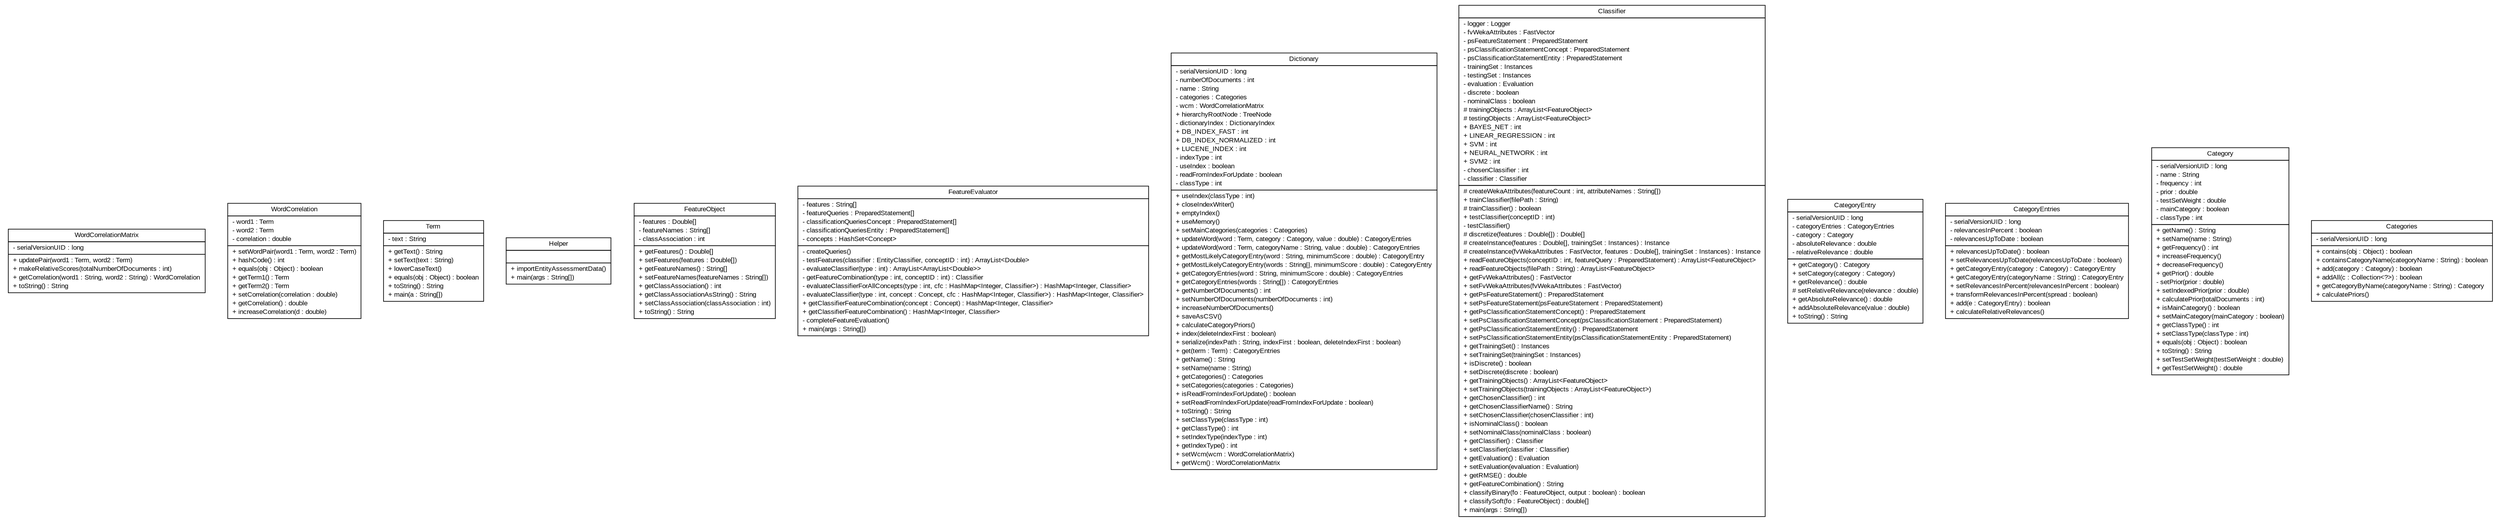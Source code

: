 #!/usr/local/bin/dot
#
# Class diagram 
# Generated by UMLGraph version 5.2 (http://www.umlgraph.org/)
#

digraph G {
	edge [fontname="arial",fontsize=10,labelfontname="arial",labelfontsize=10];
	node [fontname="arial",fontsize=10,shape=plaintext];
	nodesep=0.25;
	ranksep=0.5;
	// tud.iir.classification.WordCorrelationMatrix
	c0 [label=<<table title="tud.iir.classification.WordCorrelationMatrix" border="0" cellborder="1" cellspacing="0" cellpadding="2" port="p" href="./WordCorrelationMatrix.html">
		<tr><td><table border="0" cellspacing="0" cellpadding="1">
<tr><td align="center" balign="center"> WordCorrelationMatrix </td></tr>
		</table></td></tr>
		<tr><td><table border="0" cellspacing="0" cellpadding="1">
<tr><td align="left" balign="left"> - serialVersionUID : long </td></tr>
		</table></td></tr>
		<tr><td><table border="0" cellspacing="0" cellpadding="1">
<tr><td align="left" balign="left"> + updatePair(word1 : Term, word2 : Term) </td></tr>
<tr><td align="left" balign="left"> + makeRelativeScores(totalNumberOfDocuments : int) </td></tr>
<tr><td align="left" balign="left"> + getCorrelation(word1 : String, word2 : String) : WordCorrelation </td></tr>
<tr><td align="left" balign="left"> + toString() : String </td></tr>
		</table></td></tr>
		</table>>, fontname="arial", fontcolor="black", fontsize=10.0];
	// tud.iir.classification.WordCorrelation
	c1 [label=<<table title="tud.iir.classification.WordCorrelation" border="0" cellborder="1" cellspacing="0" cellpadding="2" port="p" href="./WordCorrelation.html">
		<tr><td><table border="0" cellspacing="0" cellpadding="1">
<tr><td align="center" balign="center"> WordCorrelation </td></tr>
		</table></td></tr>
		<tr><td><table border="0" cellspacing="0" cellpadding="1">
<tr><td align="left" balign="left"> - word1 : Term </td></tr>
<tr><td align="left" balign="left"> - word2 : Term </td></tr>
<tr><td align="left" balign="left"> - correlation : double </td></tr>
		</table></td></tr>
		<tr><td><table border="0" cellspacing="0" cellpadding="1">
<tr><td align="left" balign="left"> + setWordPair(word1 : Term, word2 : Term) </td></tr>
<tr><td align="left" balign="left"> + hashCode() : int </td></tr>
<tr><td align="left" balign="left"> + equals(obj : Object) : boolean </td></tr>
<tr><td align="left" balign="left"> + getTerm1() : Term </td></tr>
<tr><td align="left" balign="left"> + getTerm2() : Term </td></tr>
<tr><td align="left" balign="left"> + setCorrelation(correlation : double) </td></tr>
<tr><td align="left" balign="left"> + getCorrelation() : double </td></tr>
<tr><td align="left" balign="left"> + increaseCorrelation(d : double) </td></tr>
		</table></td></tr>
		</table>>, fontname="arial", fontcolor="black", fontsize=10.0];
	// tud.iir.classification.Term
	c2 [label=<<table title="tud.iir.classification.Term" border="0" cellborder="1" cellspacing="0" cellpadding="2" port="p" href="./Term.html">
		<tr><td><table border="0" cellspacing="0" cellpadding="1">
<tr><td align="center" balign="center"> Term </td></tr>
		</table></td></tr>
		<tr><td><table border="0" cellspacing="0" cellpadding="1">
<tr><td align="left" balign="left"> - text : String </td></tr>
		</table></td></tr>
		<tr><td><table border="0" cellspacing="0" cellpadding="1">
<tr><td align="left" balign="left"> + getText() : String </td></tr>
<tr><td align="left" balign="left"> + setText(text : String) </td></tr>
<tr><td align="left" balign="left"> + lowerCaseText() </td></tr>
<tr><td align="left" balign="left"> + equals(obj : Object) : boolean </td></tr>
<tr><td align="left" balign="left"> + toString() : String </td></tr>
<tr><td align="left" balign="left"> + main(a : String[]) </td></tr>
		</table></td></tr>
		</table>>, fontname="arial", fontcolor="black", fontsize=10.0];
	// tud.iir.classification.Helper
	c3 [label=<<table title="tud.iir.classification.Helper" border="0" cellborder="1" cellspacing="0" cellpadding="2" port="p" href="./Helper.html">
		<tr><td><table border="0" cellspacing="0" cellpadding="1">
<tr><td align="center" balign="center"> Helper </td></tr>
		</table></td></tr>
		<tr><td><table border="0" cellspacing="0" cellpadding="1">
<tr><td align="left" balign="left">  </td></tr>
		</table></td></tr>
		<tr><td><table border="0" cellspacing="0" cellpadding="1">
<tr><td align="left" balign="left"> + importEntityAssessmentData() </td></tr>
<tr><td align="left" balign="left"> + main(args : String[]) </td></tr>
		</table></td></tr>
		</table>>, fontname="arial", fontcolor="black", fontsize=10.0];
	// tud.iir.classification.FeatureObject
	c4 [label=<<table title="tud.iir.classification.FeatureObject" border="0" cellborder="1" cellspacing="0" cellpadding="2" port="p" href="./FeatureObject.html">
		<tr><td><table border="0" cellspacing="0" cellpadding="1">
<tr><td align="center" balign="center"> FeatureObject </td></tr>
		</table></td></tr>
		<tr><td><table border="0" cellspacing="0" cellpadding="1">
<tr><td align="left" balign="left"> - features : Double[] </td></tr>
<tr><td align="left" balign="left"> - featureNames : String[] </td></tr>
<tr><td align="left" balign="left"> - classAssociation : int </td></tr>
		</table></td></tr>
		<tr><td><table border="0" cellspacing="0" cellpadding="1">
<tr><td align="left" balign="left"> + getFeatures() : Double[] </td></tr>
<tr><td align="left" balign="left"> + setFeatures(features : Double[]) </td></tr>
<tr><td align="left" balign="left"> + getFeatureNames() : String[] </td></tr>
<tr><td align="left" balign="left"> + setFeatureNames(featureNames : String[]) </td></tr>
<tr><td align="left" balign="left"> + getClassAssociation() : int </td></tr>
<tr><td align="left" balign="left"> + getClassAssociationAsString() : String </td></tr>
<tr><td align="left" balign="left"> + setClassAssociation(classAssociation : int) </td></tr>
<tr><td align="left" balign="left"> + toString() : String </td></tr>
		</table></td></tr>
		</table>>, fontname="arial", fontcolor="black", fontsize=10.0];
	// tud.iir.classification.FeatureEvaluator
	c5 [label=<<table title="tud.iir.classification.FeatureEvaluator" border="0" cellborder="1" cellspacing="0" cellpadding="2" port="p" href="./FeatureEvaluator.html">
		<tr><td><table border="0" cellspacing="0" cellpadding="1">
<tr><td align="center" balign="center"> FeatureEvaluator </td></tr>
		</table></td></tr>
		<tr><td><table border="0" cellspacing="0" cellpadding="1">
<tr><td align="left" balign="left"> - features : String[] </td></tr>
<tr><td align="left" balign="left"> - featureQueries : PreparedStatement[] </td></tr>
<tr><td align="left" balign="left"> - classificationQueriesConcept : PreparedStatement[] </td></tr>
<tr><td align="left" balign="left"> - classificationQueriesEntity : PreparedStatement[] </td></tr>
<tr><td align="left" balign="left"> - concepts : HashSet&lt;Concept&gt; </td></tr>
		</table></td></tr>
		<tr><td><table border="0" cellspacing="0" cellpadding="1">
<tr><td align="left" balign="left"> - createQueries() </td></tr>
<tr><td align="left" balign="left"> - testFeatures(classifier : EntityClassifier, conceptID : int) : ArrayList&lt;Double&gt; </td></tr>
<tr><td align="left" balign="left"> - evaluateClassifier(type : int) : ArrayList&lt;ArrayList&lt;Double&gt;&gt; </td></tr>
<tr><td align="left" balign="left"> - getFeatureCombination(type : int, conceptID : int) : Classifier </td></tr>
<tr><td align="left" balign="left"> - evaluateClassifierForAllConcepts(type : int, cfc : HashMap&lt;Integer, Classifier&gt;) : HashMap&lt;Integer, Classifier&gt; </td></tr>
<tr><td align="left" balign="left"> - evaluateClassifier(type : int, concept : Concept, cfc : HashMap&lt;Integer, Classifier&gt;) : HashMap&lt;Integer, Classifier&gt; </td></tr>
<tr><td align="left" balign="left"> + getClassifierFeatureCombination(concept : Concept) : HashMap&lt;Integer, Classifier&gt; </td></tr>
<tr><td align="left" balign="left"> + getClassifierFeatureCombination() : HashMap&lt;Integer, Classifier&gt; </td></tr>
<tr><td align="left" balign="left"> - completeFeatureEvaluation() </td></tr>
<tr><td align="left" balign="left"> + main(args : String[]) </td></tr>
		</table></td></tr>
		</table>>, fontname="arial", fontcolor="black", fontsize=10.0];
	// tud.iir.classification.Dictionary
	c6 [label=<<table title="tud.iir.classification.Dictionary" border="0" cellborder="1" cellspacing="0" cellpadding="2" port="p" href="./Dictionary.html">
		<tr><td><table border="0" cellspacing="0" cellpadding="1">
<tr><td align="center" balign="center"> Dictionary </td></tr>
		</table></td></tr>
		<tr><td><table border="0" cellspacing="0" cellpadding="1">
<tr><td align="left" balign="left"> - serialVersionUID : long </td></tr>
<tr><td align="left" balign="left"> - numberOfDocuments : int </td></tr>
<tr><td align="left" balign="left"> - name : String </td></tr>
<tr><td align="left" balign="left"> - categories : Categories </td></tr>
<tr><td align="left" balign="left"> - wcm : WordCorrelationMatrix </td></tr>
<tr><td align="left" balign="left"> + hierarchyRootNode : TreeNode </td></tr>
<tr><td align="left" balign="left"> - dictionaryIndex : DictionaryIndex </td></tr>
<tr><td align="left" balign="left"> + DB_INDEX_FAST : int </td></tr>
<tr><td align="left" balign="left"> + DB_INDEX_NORMALIZED : int </td></tr>
<tr><td align="left" balign="left"> + LUCENE_INDEX : int </td></tr>
<tr><td align="left" balign="left"> - indexType : int </td></tr>
<tr><td align="left" balign="left"> - useIndex : boolean </td></tr>
<tr><td align="left" balign="left"> - readFromIndexForUpdate : boolean </td></tr>
<tr><td align="left" balign="left"> - classType : int </td></tr>
		</table></td></tr>
		<tr><td><table border="0" cellspacing="0" cellpadding="1">
<tr><td align="left" balign="left"> + useIndex(classType : int) </td></tr>
<tr><td align="left" balign="left"> + closeIndexWriter() </td></tr>
<tr><td align="left" balign="left"> + emptyIndex() </td></tr>
<tr><td align="left" balign="left"> + useMemory() </td></tr>
<tr><td align="left" balign="left"> + setMainCategories(categories : Categories) </td></tr>
<tr><td align="left" balign="left"> + updateWord(word : Term, category : Category, value : double) : CategoryEntries </td></tr>
<tr><td align="left" balign="left"> + updateWord(word : Term, categoryName : String, value : double) : CategoryEntries </td></tr>
<tr><td align="left" balign="left"> + getMostLikelyCategoryEntry(word : String, minimumScore : double) : CategoryEntry </td></tr>
<tr><td align="left" balign="left"> + getMostLikelyCategoryEntry(words : String[], minimumScore : double) : CategoryEntry </td></tr>
<tr><td align="left" balign="left"> + getCategoryEntries(word : String, minimumScore : double) : CategoryEntries </td></tr>
<tr><td align="left" balign="left"> + getCategoryEntries(words : String[]) : CategoryEntries </td></tr>
<tr><td align="left" balign="left"> + getNumberOfDocuments() : int </td></tr>
<tr><td align="left" balign="left"> + setNumberOfDocuments(numberOfDocuments : int) </td></tr>
<tr><td align="left" balign="left"> + increaseNumberOfDocuments() </td></tr>
<tr><td align="left" balign="left"> + saveAsCSV() </td></tr>
<tr><td align="left" balign="left"> + calculateCategoryPriors() </td></tr>
<tr><td align="left" balign="left"> + index(deleteIndexFirst : boolean) </td></tr>
<tr><td align="left" balign="left"> + serialize(indexPath : String, indexFirst : boolean, deleteIndexFirst : boolean) </td></tr>
<tr><td align="left" balign="left"> + get(term : Term) : CategoryEntries </td></tr>
<tr><td align="left" balign="left"> + getName() : String </td></tr>
<tr><td align="left" balign="left"> + setName(name : String) </td></tr>
<tr><td align="left" balign="left"> + getCategories() : Categories </td></tr>
<tr><td align="left" balign="left"> + setCategories(categories : Categories) </td></tr>
<tr><td align="left" balign="left"> + isReadFromIndexForUpdate() : boolean </td></tr>
<tr><td align="left" balign="left"> + setReadFromIndexForUpdate(readFromIndexForUpdate : boolean) </td></tr>
<tr><td align="left" balign="left"> + toString() : String </td></tr>
<tr><td align="left" balign="left"> + setClassType(classType : int) </td></tr>
<tr><td align="left" balign="left"> + getClassType() : int </td></tr>
<tr><td align="left" balign="left"> + setIndexType(indexType : int) </td></tr>
<tr><td align="left" balign="left"> + getIndexType() : int </td></tr>
<tr><td align="left" balign="left"> + setWcm(wcm : WordCorrelationMatrix) </td></tr>
<tr><td align="left" balign="left"> + getWcm() : WordCorrelationMatrix </td></tr>
		</table></td></tr>
		</table>>, fontname="arial", fontcolor="black", fontsize=10.0];
	// tud.iir.classification.Classifier
	c7 [label=<<table title="tud.iir.classification.Classifier" border="0" cellborder="1" cellspacing="0" cellpadding="2" port="p" href="./Classifier.html">
		<tr><td><table border="0" cellspacing="0" cellpadding="1">
<tr><td align="center" balign="center"> Classifier </td></tr>
		</table></td></tr>
		<tr><td><table border="0" cellspacing="0" cellpadding="1">
<tr><td align="left" balign="left"> - logger : Logger </td></tr>
<tr><td align="left" balign="left"> - fvWekaAttributes : FastVector </td></tr>
<tr><td align="left" balign="left"> - psFeatureStatement : PreparedStatement </td></tr>
<tr><td align="left" balign="left"> - psClassificationStatementConcept : PreparedStatement </td></tr>
<tr><td align="left" balign="left"> - psClassificationStatementEntity : PreparedStatement </td></tr>
<tr><td align="left" balign="left"> - trainingSet : Instances </td></tr>
<tr><td align="left" balign="left"> - testingSet : Instances </td></tr>
<tr><td align="left" balign="left"> - evaluation : Evaluation </td></tr>
<tr><td align="left" balign="left"> - discrete : boolean </td></tr>
<tr><td align="left" balign="left"> - nominalClass : boolean </td></tr>
<tr><td align="left" balign="left"> # trainingObjects : ArrayList&lt;FeatureObject&gt; </td></tr>
<tr><td align="left" balign="left"> # testingObjects : ArrayList&lt;FeatureObject&gt; </td></tr>
<tr><td align="left" balign="left"> + BAYES_NET : int </td></tr>
<tr><td align="left" balign="left"> + LINEAR_REGRESSION : int </td></tr>
<tr><td align="left" balign="left"> + SVM : int </td></tr>
<tr><td align="left" balign="left"> + NEURAL_NETWORK : int </td></tr>
<tr><td align="left" balign="left"> + SVM2 : int </td></tr>
<tr><td align="left" balign="left"> - chosenClassifier : int </td></tr>
<tr><td align="left" balign="left"> - classifier : Classifier </td></tr>
		</table></td></tr>
		<tr><td><table border="0" cellspacing="0" cellpadding="1">
<tr><td align="left" balign="left"> # createWekaAttributes(featureCount : int, attributeNames : String[]) </td></tr>
<tr><td align="left" balign="left"> + trainClassifier(filePath : String) </td></tr>
<tr><td align="left" balign="left"> # trainClassifier() : boolean </td></tr>
<tr><td align="left" balign="left"> + testClassifier(conceptID : int) </td></tr>
<tr><td align="left" balign="left"> - testClassifier() </td></tr>
<tr><td align="left" balign="left"> # discretize(features : Double[]) : Double[] </td></tr>
<tr><td align="left" balign="left"> # createInstance(features : Double[], trainingSet : Instances) : Instance </td></tr>
<tr><td align="left" balign="left"> # createInstance(fvWekaAttributes : FastVector, features : Double[], trainingSet : Instances) : Instance </td></tr>
<tr><td align="left" balign="left"> + readFeatureObjects(conceptID : int, featureQuery : PreparedStatement) : ArrayList&lt;FeatureObject&gt; </td></tr>
<tr><td align="left" balign="left"> + readFeatureObjects(filePath : String) : ArrayList&lt;FeatureObject&gt; </td></tr>
<tr><td align="left" balign="left"> + getFvWekaAttributes() : FastVector </td></tr>
<tr><td align="left" balign="left"> + setFvWekaAttributes(fvWekaAttributes : FastVector) </td></tr>
<tr><td align="left" balign="left"> + getPsFeatureStatement() : PreparedStatement </td></tr>
<tr><td align="left" balign="left"> + setPsFeatureStatement(psFeatureStatement : PreparedStatement) </td></tr>
<tr><td align="left" balign="left"> + getPsClassificationStatementConcept() : PreparedStatement </td></tr>
<tr><td align="left" balign="left"> + setPsClassificationStatementConcept(psClassificationStatement : PreparedStatement) </td></tr>
<tr><td align="left" balign="left"> + getPsClassificationStatementEntity() : PreparedStatement </td></tr>
<tr><td align="left" balign="left"> + setPsClassificationStatementEntity(psClassificationStatementEntity : PreparedStatement) </td></tr>
<tr><td align="left" balign="left"> + getTrainingSet() : Instances </td></tr>
<tr><td align="left" balign="left"> + setTrainingSet(trainingSet : Instances) </td></tr>
<tr><td align="left" balign="left"> + isDiscrete() : boolean </td></tr>
<tr><td align="left" balign="left"> + setDiscrete(discrete : boolean) </td></tr>
<tr><td align="left" balign="left"> + getTrainingObjects() : ArrayList&lt;FeatureObject&gt; </td></tr>
<tr><td align="left" balign="left"> + setTrainingObjects(trainingObjects : ArrayList&lt;FeatureObject&gt;) </td></tr>
<tr><td align="left" balign="left"> + getChosenClassifier() : int </td></tr>
<tr><td align="left" balign="left"> + getChosenClassifierName() : String </td></tr>
<tr><td align="left" balign="left"> + setChosenClassifier(chosenClassifier : int) </td></tr>
<tr><td align="left" balign="left"> + isNominalClass() : boolean </td></tr>
<tr><td align="left" balign="left"> + setNominalClass(nominalClass : boolean) </td></tr>
<tr><td align="left" balign="left"> + getClassifier() : Classifier </td></tr>
<tr><td align="left" balign="left"> + setClassifier(classifier : Classifier) </td></tr>
<tr><td align="left" balign="left"> + getEvaluation() : Evaluation </td></tr>
<tr><td align="left" balign="left"> + setEvaluation(evaluation : Evaluation) </td></tr>
<tr><td align="left" balign="left"> + getRMSE() : double </td></tr>
<tr><td align="left" balign="left"> + getFeatureCombination() : String </td></tr>
<tr><td align="left" balign="left"> + classifyBinary(fo : FeatureObject, output : boolean) : boolean </td></tr>
<tr><td align="left" balign="left"> + classifySoft(fo : FeatureObject) : double[] </td></tr>
<tr><td align="left" balign="left"> + main(args : String[]) </td></tr>
		</table></td></tr>
		</table>>, fontname="arial", fontcolor="black", fontsize=10.0];
	// tud.iir.classification.CategoryEntry
	c8 [label=<<table title="tud.iir.classification.CategoryEntry" border="0" cellborder="1" cellspacing="0" cellpadding="2" port="p" href="./CategoryEntry.html">
		<tr><td><table border="0" cellspacing="0" cellpadding="1">
<tr><td align="center" balign="center"> CategoryEntry </td></tr>
		</table></td></tr>
		<tr><td><table border="0" cellspacing="0" cellpadding="1">
<tr><td align="left" balign="left"> - serialVersionUID : long </td></tr>
<tr><td align="left" balign="left"> - categoryEntries : CategoryEntries </td></tr>
<tr><td align="left" balign="left"> - category : Category </td></tr>
<tr><td align="left" balign="left"> - absoluteRelevance : double </td></tr>
<tr><td align="left" balign="left"> - relativeRelevance : double </td></tr>
		</table></td></tr>
		<tr><td><table border="0" cellspacing="0" cellpadding="1">
<tr><td align="left" balign="left"> + getCategory() : Category </td></tr>
<tr><td align="left" balign="left"> + setCategory(category : Category) </td></tr>
<tr><td align="left" balign="left"> + getRelevance() : double </td></tr>
<tr><td align="left" balign="left"> # setRelativeRelevance(relevance : double) </td></tr>
<tr><td align="left" balign="left"> + getAbsoluteRelevance() : double </td></tr>
<tr><td align="left" balign="left"> + addAbsoluteRelevance(value : double) </td></tr>
<tr><td align="left" balign="left"> + toString() : String </td></tr>
		</table></td></tr>
		</table>>, fontname="arial", fontcolor="black", fontsize=10.0];
	// tud.iir.classification.CategoryEntries
	c9 [label=<<table title="tud.iir.classification.CategoryEntries" border="0" cellborder="1" cellspacing="0" cellpadding="2" port="p" href="./CategoryEntries.html">
		<tr><td><table border="0" cellspacing="0" cellpadding="1">
<tr><td align="center" balign="center"> CategoryEntries </td></tr>
		</table></td></tr>
		<tr><td><table border="0" cellspacing="0" cellpadding="1">
<tr><td align="left" balign="left"> - serialVersionUID : long </td></tr>
<tr><td align="left" balign="left"> - relevancesInPercent : boolean </td></tr>
<tr><td align="left" balign="left"> - relevancesUpToDate : boolean </td></tr>
		</table></td></tr>
		<tr><td><table border="0" cellspacing="0" cellpadding="1">
<tr><td align="left" balign="left"> + relevancesUpToDate() : boolean </td></tr>
<tr><td align="left" balign="left"> + setRelevancesUpToDate(relevancesUpToDate : boolean) </td></tr>
<tr><td align="left" balign="left"> + getCategoryEntry(category : Category) : CategoryEntry </td></tr>
<tr><td align="left" balign="left"> + getCategoryEntry(categoryName : String) : CategoryEntry </td></tr>
<tr><td align="left" balign="left"> + setRelevancesInPercent(relevancesInPercent : boolean) </td></tr>
<tr><td align="left" balign="left"> + transformRelevancesInPercent(spread : boolean) </td></tr>
<tr><td align="left" balign="left"> + add(e : CategoryEntry) : boolean </td></tr>
<tr><td align="left" balign="left"> + calculateRelativeRelevances() </td></tr>
		</table></td></tr>
		</table>>, fontname="arial", fontcolor="black", fontsize=10.0];
	// tud.iir.classification.Category
	c10 [label=<<table title="tud.iir.classification.Category" border="0" cellborder="1" cellspacing="0" cellpadding="2" port="p" href="./Category.html">
		<tr><td><table border="0" cellspacing="0" cellpadding="1">
<tr><td align="center" balign="center"> Category </td></tr>
		</table></td></tr>
		<tr><td><table border="0" cellspacing="0" cellpadding="1">
<tr><td align="left" balign="left"> - serialVersionUID : long </td></tr>
<tr><td align="left" balign="left"> - name : String </td></tr>
<tr><td align="left" balign="left"> - frequency : int </td></tr>
<tr><td align="left" balign="left"> - prior : double </td></tr>
<tr><td align="left" balign="left"> - testSetWeight : double </td></tr>
<tr><td align="left" balign="left"> - mainCategory : boolean </td></tr>
<tr><td align="left" balign="left"> - classType : int </td></tr>
		</table></td></tr>
		<tr><td><table border="0" cellspacing="0" cellpadding="1">
<tr><td align="left" balign="left"> + getName() : String </td></tr>
<tr><td align="left" balign="left"> + setName(name : String) </td></tr>
<tr><td align="left" balign="left"> + getFrequency() : int </td></tr>
<tr><td align="left" balign="left"> + increaseFrequency() </td></tr>
<tr><td align="left" balign="left"> + decreaseFrequency() </td></tr>
<tr><td align="left" balign="left"> + getPrior() : double </td></tr>
<tr><td align="left" balign="left"> - setPrior(prior : double) </td></tr>
<tr><td align="left" balign="left"> + setIndexedPrior(prior : double) </td></tr>
<tr><td align="left" balign="left"> + calculatePrior(totalDocuments : int) </td></tr>
<tr><td align="left" balign="left"> + isMainCategory() : boolean </td></tr>
<tr><td align="left" balign="left"> + setMainCategory(mainCategory : boolean) </td></tr>
<tr><td align="left" balign="left"> + getClassType() : int </td></tr>
<tr><td align="left" balign="left"> + setClassType(classType : int) </td></tr>
<tr><td align="left" balign="left"> + equals(obj : Object) : boolean </td></tr>
<tr><td align="left" balign="left"> + toString() : String </td></tr>
<tr><td align="left" balign="left"> + setTestSetWeight(testSetWeight : double) </td></tr>
<tr><td align="left" balign="left"> + getTestSetWeight() : double </td></tr>
		</table></td></tr>
		</table>>, fontname="arial", fontcolor="black", fontsize=10.0];
	// tud.iir.classification.Categories
	c11 [label=<<table title="tud.iir.classification.Categories" border="0" cellborder="1" cellspacing="0" cellpadding="2" port="p" href="./Categories.html">
		<tr><td><table border="0" cellspacing="0" cellpadding="1">
<tr><td align="center" balign="center"> Categories </td></tr>
		</table></td></tr>
		<tr><td><table border="0" cellspacing="0" cellpadding="1">
<tr><td align="left" balign="left"> - serialVersionUID : long </td></tr>
		</table></td></tr>
		<tr><td><table border="0" cellspacing="0" cellpadding="1">
<tr><td align="left" balign="left"> + contains(obj : Object) : boolean </td></tr>
<tr><td align="left" balign="left"> + containsCategoryName(categoryName : String) : boolean </td></tr>
<tr><td align="left" balign="left"> + add(category : Category) : boolean </td></tr>
<tr><td align="left" balign="left"> + addAll(c : Collection&lt;?&gt;) : boolean </td></tr>
<tr><td align="left" balign="left"> + getCategoryByName(categoryName : String) : Category </td></tr>
<tr><td align="left" balign="left"> + calculatePriors() </td></tr>
		</table></td></tr>
		</table>>, fontname="arial", fontcolor="black", fontsize=10.0];
}

